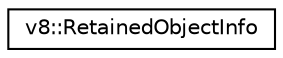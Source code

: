 digraph "Graphical Class Hierarchy"
{
  edge [fontname="Helvetica",fontsize="10",labelfontname="Helvetica",labelfontsize="10"];
  node [fontname="Helvetica",fontsize="10",shape=record];
  rankdir="LR";
  Node1 [label="v8::RetainedObjectInfo",height=0.2,width=0.4,color="black", fillcolor="white", style="filled",URL="$classv8_1_1RetainedObjectInfo.html"];
}
